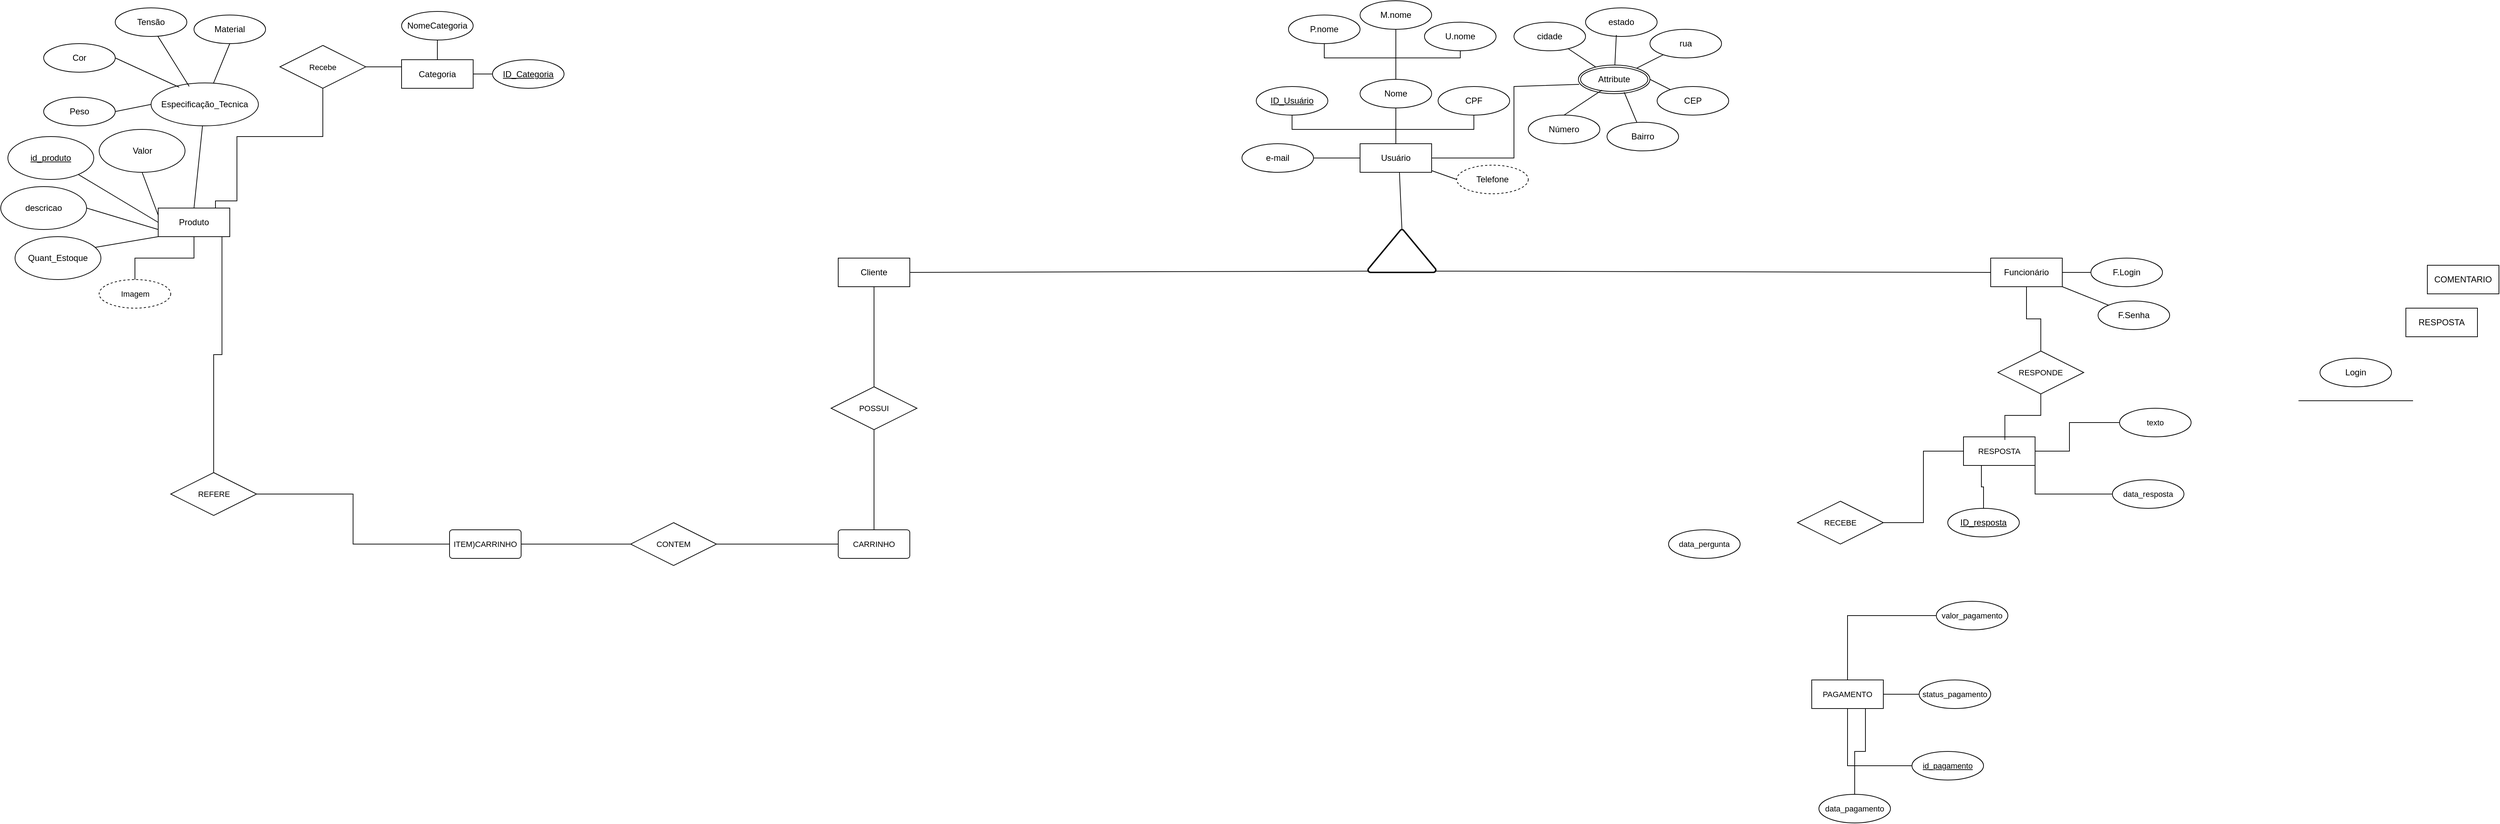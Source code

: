 <mxfile version="28.2.5">
  <diagram name="Página-1" id="8Iw2187nsq1q3JchT0BX">
    <mxGraphModel dx="3934" dy="1887" grid="1" gridSize="10" guides="1" tooltips="1" connect="1" arrows="1" fold="1" page="1" pageScale="1" pageWidth="827" pageHeight="1169" math="0" shadow="0">
      <root>
        <mxCell id="0" />
        <mxCell id="1" parent="0" />
        <mxCell id="1faiXJAvgo-RUqag78Xy-15" value="Cliente" style="whiteSpace=wrap;html=1;align=center;" vertex="1" parent="1">
          <mxGeometry x="-490" y="90" width="100" height="40" as="geometry" />
        </mxCell>
        <mxCell id="1faiXJAvgo-RUqag78Xy-151" style="edgeStyle=orthogonalEdgeStyle;shape=connector;rounded=0;orthogonalLoop=1;jettySize=auto;html=1;entryX=0.5;entryY=0;entryDx=0;entryDy=0;strokeColor=default;align=center;verticalAlign=middle;fontFamily=Helvetica;fontSize=11;fontColor=default;labelBackgroundColor=default;endArrow=none;endFill=0;" edge="1" parent="1" source="1faiXJAvgo-RUqag78Xy-16" target="1faiXJAvgo-RUqag78Xy-150">
          <mxGeometry relative="1" as="geometry" />
        </mxCell>
        <mxCell id="1faiXJAvgo-RUqag78Xy-16" value="Funcionário" style="whiteSpace=wrap;html=1;align=center;" vertex="1" parent="1">
          <mxGeometry x="1120" y="90" width="100" height="40" as="geometry" />
        </mxCell>
        <mxCell id="1faiXJAvgo-RUqag78Xy-19" value="" style="strokeWidth=2;html=1;shape=mxgraph.flowchart.extract_or_measurement;whiteSpace=wrap;" vertex="1" parent="1">
          <mxGeometry x="250" y="50" width="95" height="60" as="geometry" />
        </mxCell>
        <mxCell id="1faiXJAvgo-RUqag78Xy-21" value="" style="endArrow=none;html=1;rounded=0;entryX=1;entryY=0.5;entryDx=0;entryDy=0;exitX=0.01;exitY=0.97;exitDx=0;exitDy=0;exitPerimeter=0;" edge="1" parent="1" source="1faiXJAvgo-RUqag78Xy-19" target="1faiXJAvgo-RUqag78Xy-15">
          <mxGeometry relative="1" as="geometry">
            <mxPoint x="310" y="240" as="sourcePoint" />
            <mxPoint x="470" y="240" as="targetPoint" />
            <Array as="points" />
          </mxGeometry>
        </mxCell>
        <mxCell id="1faiXJAvgo-RUqag78Xy-22" value="" style="endArrow=none;html=1;rounded=0;entryX=0;entryY=0.5;entryDx=0;entryDy=0;exitX=0.99;exitY=0.97;exitDx=0;exitDy=0;exitPerimeter=0;" edge="1" parent="1" source="1faiXJAvgo-RUqag78Xy-19" target="1faiXJAvgo-RUqag78Xy-16">
          <mxGeometry relative="1" as="geometry">
            <mxPoint x="593" y="360" as="sourcePoint" />
            <mxPoint x="440" y="402" as="targetPoint" />
            <Array as="points" />
          </mxGeometry>
        </mxCell>
        <mxCell id="1faiXJAvgo-RUqag78Xy-33" value="Login" style="ellipse;whiteSpace=wrap;html=1;align=center;" vertex="1" parent="1">
          <mxGeometry x="1580" y="230" width="100" height="40" as="geometry" />
        </mxCell>
        <mxCell id="1faiXJAvgo-RUqag78Xy-35" value="" style="endArrow=none;html=1;rounded=0;" edge="1" parent="1">
          <mxGeometry relative="1" as="geometry">
            <mxPoint x="1550" y="289.5" as="sourcePoint" />
            <mxPoint x="1710" y="289.5" as="targetPoint" />
          </mxGeometry>
        </mxCell>
        <mxCell id="1faiXJAvgo-RUqag78Xy-42" value="F.Login" style="ellipse;whiteSpace=wrap;html=1;align=center;" vertex="1" parent="1">
          <mxGeometry x="1260" y="90" width="100" height="40" as="geometry" />
        </mxCell>
        <mxCell id="1faiXJAvgo-RUqag78Xy-43" value="F.Senha" style="ellipse;whiteSpace=wrap;html=1;align=center;" vertex="1" parent="1">
          <mxGeometry x="1270" y="150" width="100" height="40" as="geometry" />
        </mxCell>
        <mxCell id="1faiXJAvgo-RUqag78Xy-44" value="" style="endArrow=none;html=1;rounded=0;" edge="1" parent="1" source="1faiXJAvgo-RUqag78Xy-16" target="1faiXJAvgo-RUqag78Xy-42">
          <mxGeometry relative="1" as="geometry">
            <mxPoint x="1430" y="160" as="sourcePoint" />
            <mxPoint x="1590" y="160" as="targetPoint" />
          </mxGeometry>
        </mxCell>
        <mxCell id="1faiXJAvgo-RUqag78Xy-45" value="" style="endArrow=none;html=1;rounded=0;" edge="1" parent="1" source="1faiXJAvgo-RUqag78Xy-16" target="1faiXJAvgo-RUqag78Xy-43">
          <mxGeometry relative="1" as="geometry">
            <mxPoint x="1450" y="170" as="sourcePoint" />
            <mxPoint x="1610" y="170" as="targetPoint" />
          </mxGeometry>
        </mxCell>
        <mxCell id="1faiXJAvgo-RUqag78Xy-80" value="" style="group" vertex="1" connectable="0" parent="1">
          <mxGeometry x="74" y="-270" width="680" height="270" as="geometry" />
        </mxCell>
        <mxCell id="K9FTvfttwG23lP7I0Va7-1" value="Usuário" style="whiteSpace=wrap;html=1;align=center;" parent="1faiXJAvgo-RUqag78Xy-80" vertex="1">
          <mxGeometry x="165" y="200" width="100" height="40" as="geometry" />
        </mxCell>
        <mxCell id="1faiXJAvgo-RUqag78Xy-7" value="" style="group" vertex="1" connectable="0" parent="1faiXJAvgo-RUqag78Xy-80">
          <mxGeometry x="65" width="309" height="160" as="geometry" />
        </mxCell>
        <mxCell id="1faiXJAvgo-RUqag78Xy-4" style="edgeStyle=orthogonalEdgeStyle;rounded=0;orthogonalLoop=1;jettySize=auto;html=1;endArrow=none;endFill=0;" edge="1" parent="1faiXJAvgo-RUqag78Xy-7" source="K9FTvfttwG23lP7I0Va7-3" target="1faiXJAvgo-RUqag78Xy-3">
          <mxGeometry relative="1" as="geometry">
            <Array as="points">
              <mxPoint x="50" y="80" />
              <mxPoint x="150" y="80" />
            </Array>
          </mxGeometry>
        </mxCell>
        <mxCell id="K9FTvfttwG23lP7I0Va7-3" value="P.nome" style="ellipse;whiteSpace=wrap;html=1;align=center;" parent="1faiXJAvgo-RUqag78Xy-7" vertex="1">
          <mxGeometry y="20" width="100" height="40" as="geometry" />
        </mxCell>
        <mxCell id="1faiXJAvgo-RUqag78Xy-1" value="M.nome" style="ellipse;whiteSpace=wrap;html=1;align=center;" vertex="1" parent="1faiXJAvgo-RUqag78Xy-7">
          <mxGeometry x="100" width="100" height="40" as="geometry" />
        </mxCell>
        <mxCell id="1faiXJAvgo-RUqag78Xy-6" style="edgeStyle=orthogonalEdgeStyle;rounded=0;orthogonalLoop=1;jettySize=auto;html=1;entryX=0.5;entryY=0;entryDx=0;entryDy=0;endArrow=none;endFill=0;" edge="1" parent="1faiXJAvgo-RUqag78Xy-7" source="1faiXJAvgo-RUqag78Xy-2" target="1faiXJAvgo-RUqag78Xy-3">
          <mxGeometry relative="1" as="geometry">
            <Array as="points">
              <mxPoint x="240" y="80" />
              <mxPoint x="150" y="80" />
            </Array>
          </mxGeometry>
        </mxCell>
        <mxCell id="1faiXJAvgo-RUqag78Xy-2" value="U.nome" style="ellipse;whiteSpace=wrap;html=1;align=center;" vertex="1" parent="1faiXJAvgo-RUqag78Xy-7">
          <mxGeometry x="190" y="30" width="100" height="40" as="geometry" />
        </mxCell>
        <mxCell id="1faiXJAvgo-RUqag78Xy-3" value="Nome" style="ellipse;whiteSpace=wrap;html=1;align=center;" vertex="1" parent="1faiXJAvgo-RUqag78Xy-7">
          <mxGeometry x="100" y="110" width="100" height="40" as="geometry" />
        </mxCell>
        <mxCell id="1faiXJAvgo-RUqag78Xy-5" style="edgeStyle=orthogonalEdgeStyle;rounded=0;orthogonalLoop=1;jettySize=auto;html=1;endArrow=none;endFill=0;exitX=0.5;exitY=1;exitDx=0;exitDy=0;entryX=0.5;entryY=0;entryDx=0;entryDy=0;" edge="1" parent="1faiXJAvgo-RUqag78Xy-7" source="1faiXJAvgo-RUqag78Xy-1" target="1faiXJAvgo-RUqag78Xy-3">
          <mxGeometry relative="1" as="geometry">
            <mxPoint x="390" y="150" as="sourcePoint" />
            <mxPoint x="410" y="220" as="targetPoint" />
            <Array as="points">
              <mxPoint x="150" y="100" />
              <mxPoint x="150" y="100" />
            </Array>
          </mxGeometry>
        </mxCell>
        <mxCell id="1faiXJAvgo-RUqag78Xy-8" value="ID_Usuário" style="ellipse;whiteSpace=wrap;html=1;align=center;fontStyle=4" vertex="1" parent="1faiXJAvgo-RUqag78Xy-7">
          <mxGeometry x="-45" y="120" width="100" height="40" as="geometry" />
        </mxCell>
        <mxCell id="1faiXJAvgo-RUqag78Xy-9" value="CPF" style="ellipse;whiteSpace=wrap;html=1;align=center;" vertex="1" parent="1faiXJAvgo-RUqag78Xy-7">
          <mxGeometry x="209" y="120" width="100" height="40" as="geometry" />
        </mxCell>
        <mxCell id="1faiXJAvgo-RUqag78Xy-14" style="edgeStyle=orthogonalEdgeStyle;rounded=0;orthogonalLoop=1;jettySize=auto;html=1;endArrow=none;endFill=0;" edge="1" parent="1faiXJAvgo-RUqag78Xy-80" source="1faiXJAvgo-RUqag78Xy-9" target="K9FTvfttwG23lP7I0Va7-1">
          <mxGeometry relative="1" as="geometry">
            <Array as="points">
              <mxPoint x="324" y="180" />
              <mxPoint x="215" y="180" />
            </Array>
          </mxGeometry>
        </mxCell>
        <mxCell id="1faiXJAvgo-RUqag78Xy-12" style="edgeStyle=orthogonalEdgeStyle;rounded=0;orthogonalLoop=1;jettySize=auto;html=1;entryX=0;entryY=0.5;entryDx=0;entryDy=0;endArrow=none;endFill=0;" edge="1" parent="1faiXJAvgo-RUqag78Xy-80" source="1faiXJAvgo-RUqag78Xy-10" target="K9FTvfttwG23lP7I0Va7-1">
          <mxGeometry relative="1" as="geometry" />
        </mxCell>
        <mxCell id="1faiXJAvgo-RUqag78Xy-10" value="e-mail" style="ellipse;whiteSpace=wrap;html=1;align=center;" vertex="1" parent="1faiXJAvgo-RUqag78Xy-80">
          <mxGeometry y="200" width="100" height="40" as="geometry" />
        </mxCell>
        <mxCell id="1faiXJAvgo-RUqag78Xy-11" style="edgeStyle=orthogonalEdgeStyle;rounded=0;orthogonalLoop=1;jettySize=auto;html=1;entryX=0.5;entryY=0;entryDx=0;entryDy=0;endArrow=none;endFill=0;" edge="1" parent="1faiXJAvgo-RUqag78Xy-80" source="1faiXJAvgo-RUqag78Xy-3" target="K9FTvfttwG23lP7I0Va7-1">
          <mxGeometry relative="1" as="geometry" />
        </mxCell>
        <mxCell id="1faiXJAvgo-RUqag78Xy-13" style="edgeStyle=orthogonalEdgeStyle;rounded=0;orthogonalLoop=1;jettySize=auto;html=1;endArrow=none;endFill=0;" edge="1" parent="1faiXJAvgo-RUqag78Xy-80" source="1faiXJAvgo-RUqag78Xy-8" target="K9FTvfttwG23lP7I0Va7-1">
          <mxGeometry relative="1" as="geometry">
            <Array as="points">
              <mxPoint x="70" y="180" />
              <mxPoint x="215" y="180" />
            </Array>
          </mxGeometry>
        </mxCell>
        <mxCell id="1faiXJAvgo-RUqag78Xy-20" value="" style="endArrow=none;html=1;rounded=0;entryX=0.5;entryY=0;entryDx=0;entryDy=0;entryPerimeter=0;" edge="1" parent="1faiXJAvgo-RUqag78Xy-80" target="1faiXJAvgo-RUqag78Xy-19">
          <mxGeometry relative="1" as="geometry">
            <mxPoint x="220" y="240" as="sourcePoint" />
            <mxPoint x="330" y="240" as="targetPoint" />
          </mxGeometry>
        </mxCell>
        <mxCell id="1faiXJAvgo-RUqag78Xy-24" value="Attribute" style="ellipse;shape=doubleEllipse;margin=3;whiteSpace=wrap;html=1;align=center;" vertex="1" parent="1faiXJAvgo-RUqag78Xy-80">
          <mxGeometry x="470" y="90" width="100" height="40" as="geometry" />
        </mxCell>
        <mxCell id="1faiXJAvgo-RUqag78Xy-27" value="cidade" style="ellipse;whiteSpace=wrap;html=1;align=center;" vertex="1" parent="1faiXJAvgo-RUqag78Xy-80">
          <mxGeometry x="380" y="30" width="100" height="40" as="geometry" />
        </mxCell>
        <mxCell id="1faiXJAvgo-RUqag78Xy-28" value="estado" style="ellipse;whiteSpace=wrap;html=1;align=center;" vertex="1" parent="1faiXJAvgo-RUqag78Xy-80">
          <mxGeometry x="480" y="10" width="100" height="40" as="geometry" />
        </mxCell>
        <mxCell id="1faiXJAvgo-RUqag78Xy-29" value="rua" style="ellipse;whiteSpace=wrap;html=1;align=center;" vertex="1" parent="1faiXJAvgo-RUqag78Xy-80">
          <mxGeometry x="570" y="40" width="100" height="40" as="geometry" />
        </mxCell>
        <mxCell id="1faiXJAvgo-RUqag78Xy-30" value="Número" style="ellipse;whiteSpace=wrap;html=1;align=center;" vertex="1" parent="1faiXJAvgo-RUqag78Xy-80">
          <mxGeometry x="400" y="160" width="100" height="40" as="geometry" />
        </mxCell>
        <mxCell id="1faiXJAvgo-RUqag78Xy-31" value="Bairro" style="ellipse;whiteSpace=wrap;html=1;align=center;" vertex="1" parent="1faiXJAvgo-RUqag78Xy-80">
          <mxGeometry x="510" y="170" width="100" height="40" as="geometry" />
        </mxCell>
        <mxCell id="1faiXJAvgo-RUqag78Xy-32" value="CEP" style="ellipse;whiteSpace=wrap;html=1;align=center;" vertex="1" parent="1faiXJAvgo-RUqag78Xy-80">
          <mxGeometry x="580" y="120" width="100" height="40" as="geometry" />
        </mxCell>
        <mxCell id="1faiXJAvgo-RUqag78Xy-34" value="" style="endArrow=none;html=1;rounded=0;exitX=1;exitY=0.5;exitDx=0;exitDy=0;entryX=0.01;entryY=0.675;entryDx=0;entryDy=0;entryPerimeter=0;" edge="1" parent="1faiXJAvgo-RUqag78Xy-80" source="K9FTvfttwG23lP7I0Va7-1" target="1faiXJAvgo-RUqag78Xy-24">
          <mxGeometry relative="1" as="geometry">
            <mxPoint x="320" y="210" as="sourcePoint" />
            <mxPoint x="380" y="120" as="targetPoint" />
            <Array as="points">
              <mxPoint x="380" y="220" />
              <mxPoint x="380" y="120" />
            </Array>
          </mxGeometry>
        </mxCell>
        <mxCell id="1faiXJAvgo-RUqag78Xy-36" value="" style="endArrow=none;html=1;rounded=0;" edge="1" parent="1faiXJAvgo-RUqag78Xy-80" source="1faiXJAvgo-RUqag78Xy-27" target="1faiXJAvgo-RUqag78Xy-24">
          <mxGeometry relative="1" as="geometry">
            <mxPoint x="430" y="290" as="sourcePoint" />
            <mxPoint x="590" y="290" as="targetPoint" />
          </mxGeometry>
        </mxCell>
        <mxCell id="1faiXJAvgo-RUqag78Xy-37" value="" style="endArrow=none;html=1;rounded=0;exitX=0.43;exitY=0.95;exitDx=0;exitDy=0;exitPerimeter=0;" edge="1" parent="1faiXJAvgo-RUqag78Xy-80" source="1faiXJAvgo-RUqag78Xy-28" target="1faiXJAvgo-RUqag78Xy-24">
          <mxGeometry relative="1" as="geometry">
            <mxPoint x="470" y="260" as="sourcePoint" />
            <mxPoint x="630" y="260" as="targetPoint" />
          </mxGeometry>
        </mxCell>
        <mxCell id="1faiXJAvgo-RUqag78Xy-38" value="" style="endArrow=none;html=1;rounded=0;" edge="1" parent="1faiXJAvgo-RUqag78Xy-80" source="1faiXJAvgo-RUqag78Xy-29" target="1faiXJAvgo-RUqag78Xy-24">
          <mxGeometry relative="1" as="geometry">
            <mxPoint x="540" y="260" as="sourcePoint" />
            <mxPoint x="700" y="260" as="targetPoint" />
          </mxGeometry>
        </mxCell>
        <mxCell id="1faiXJAvgo-RUqag78Xy-39" value="" style="endArrow=none;html=1;rounded=0;entryX=1;entryY=0.5;entryDx=0;entryDy=0;" edge="1" parent="1faiXJAvgo-RUqag78Xy-80" source="1faiXJAvgo-RUqag78Xy-32" target="1faiXJAvgo-RUqag78Xy-24">
          <mxGeometry relative="1" as="geometry">
            <mxPoint x="470" y="250" as="sourcePoint" />
            <mxPoint x="630" y="250" as="targetPoint" />
          </mxGeometry>
        </mxCell>
        <mxCell id="1faiXJAvgo-RUqag78Xy-40" value="" style="endArrow=none;html=1;rounded=0;entryX=0.64;entryY=0.95;entryDx=0;entryDy=0;entryPerimeter=0;" edge="1" parent="1faiXJAvgo-RUqag78Xy-80" source="1faiXJAvgo-RUqag78Xy-31" target="1faiXJAvgo-RUqag78Xy-24">
          <mxGeometry relative="1" as="geometry">
            <mxPoint x="470" y="240" as="sourcePoint" />
            <mxPoint x="630" y="240" as="targetPoint" />
          </mxGeometry>
        </mxCell>
        <mxCell id="1faiXJAvgo-RUqag78Xy-41" value="" style="endArrow=none;html=1;rounded=0;exitX=0.5;exitY=0;exitDx=0;exitDy=0;entryX=0.33;entryY=0.875;entryDx=0;entryDy=0;entryPerimeter=0;" edge="1" parent="1faiXJAvgo-RUqag78Xy-80" source="1faiXJAvgo-RUqag78Xy-30" target="1faiXJAvgo-RUqag78Xy-24">
          <mxGeometry relative="1" as="geometry">
            <mxPoint x="470" y="230" as="sourcePoint" />
            <mxPoint x="630" y="230" as="targetPoint" />
          </mxGeometry>
        </mxCell>
        <mxCell id="1faiXJAvgo-RUqag78Xy-47" value="Telefone" style="ellipse;whiteSpace=wrap;html=1;align=center;dashed=1;" vertex="1" parent="1faiXJAvgo-RUqag78Xy-80">
          <mxGeometry x="300" y="230" width="100" height="40" as="geometry" />
        </mxCell>
        <mxCell id="1faiXJAvgo-RUqag78Xy-48" value="" style="endArrow=none;html=1;rounded=0;entryX=0;entryY=0.5;entryDx=0;entryDy=0;" edge="1" parent="1faiXJAvgo-RUqag78Xy-80" source="K9FTvfttwG23lP7I0Va7-1" target="1faiXJAvgo-RUqag78Xy-47">
          <mxGeometry relative="1" as="geometry">
            <mxPoint x="610" y="310" as="sourcePoint" />
            <mxPoint x="770" y="310" as="targetPoint" />
          </mxGeometry>
        </mxCell>
        <mxCell id="1faiXJAvgo-RUqag78Xy-101" value="COMENTARIO" style="whiteSpace=wrap;html=1;align=center;" vertex="1" parent="1">
          <mxGeometry x="1730" y="100" width="100" height="40" as="geometry" />
        </mxCell>
        <mxCell id="1faiXJAvgo-RUqag78Xy-103" value="RESPOSTA" style="whiteSpace=wrap;html=1;align=center;" vertex="1" parent="1">
          <mxGeometry x="1700" y="160" width="100" height="40" as="geometry" />
        </mxCell>
        <mxCell id="1faiXJAvgo-RUqag78Xy-194" style="edgeStyle=orthogonalEdgeStyle;shape=connector;rounded=0;orthogonalLoop=1;jettySize=auto;html=1;entryX=0.5;entryY=1;entryDx=0;entryDy=0;strokeColor=default;align=center;verticalAlign=middle;fontFamily=Helvetica;fontSize=11;fontColor=default;labelBackgroundColor=default;endArrow=none;endFill=0;" edge="1" parent="1" source="1faiXJAvgo-RUqag78Xy-118" target="1faiXJAvgo-RUqag78Xy-15">
          <mxGeometry relative="1" as="geometry" />
        </mxCell>
        <mxCell id="1faiXJAvgo-RUqag78Xy-118" value="POSSUI" style="shape=rhombus;perimeter=rhombusPerimeter;whiteSpace=wrap;html=1;align=center;fontFamily=Helvetica;fontSize=11;fontColor=default;labelBackgroundColor=default;" vertex="1" parent="1">
          <mxGeometry x="-500" y="270" width="120" height="60" as="geometry" />
        </mxCell>
        <mxCell id="1faiXJAvgo-RUqag78Xy-129" value="data_pergunta" style="ellipse;whiteSpace=wrap;html=1;align=center;fontFamily=Helvetica;fontSize=11;fontColor=default;labelBackgroundColor=default;" vertex="1" parent="1">
          <mxGeometry x="670" y="470" width="100" height="40" as="geometry" />
        </mxCell>
        <mxCell id="1faiXJAvgo-RUqag78Xy-133" value="" style="group;fontStyle=4" vertex="1" connectable="0" parent="1">
          <mxGeometry x="-1103" y="-242.5" width="240" height="150" as="geometry" />
        </mxCell>
        <mxCell id="1faiXJAvgo-RUqag78Xy-65" value="&lt;u&gt;ID_Categoria&lt;/u&gt;" style="ellipse;whiteSpace=wrap;html=1;align=center;" vertex="1" parent="1faiXJAvgo-RUqag78Xy-133">
          <mxGeometry x="130" y="55" width="100" height="40" as="geometry" />
        </mxCell>
        <mxCell id="1faiXJAvgo-RUqag78Xy-136" style="edgeStyle=orthogonalEdgeStyle;shape=connector;rounded=0;orthogonalLoop=1;jettySize=auto;html=1;entryX=0;entryY=0.25;entryDx=0;entryDy=0;strokeColor=default;align=center;verticalAlign=middle;fontFamily=Helvetica;fontSize=11;fontColor=default;labelBackgroundColor=default;endArrow=none;endFill=0;" edge="1" parent="1" source="1faiXJAvgo-RUqag78Xy-135" target="1faiXJAvgo-RUqag78Xy-63">
          <mxGeometry relative="1" as="geometry" />
        </mxCell>
        <mxCell id="1faiXJAvgo-RUqag78Xy-138" style="edgeStyle=orthogonalEdgeStyle;shape=connector;rounded=0;orthogonalLoop=1;jettySize=auto;html=1;entryX=0.944;entryY=0.025;entryDx=0;entryDy=0;strokeColor=default;align=center;verticalAlign=middle;fontFamily=Helvetica;fontSize=11;fontColor=default;labelBackgroundColor=default;endArrow=none;endFill=0;entryPerimeter=0;" edge="1" parent="1" source="1faiXJAvgo-RUqag78Xy-135" target="1faiXJAvgo-RUqag78Xy-53">
          <mxGeometry relative="1" as="geometry">
            <Array as="points">
              <mxPoint x="-1330" y="-80" />
              <mxPoint x="-1330" y="10" />
              <mxPoint x="-1360" y="10" />
              <mxPoint x="-1360" y="21" />
            </Array>
          </mxGeometry>
        </mxCell>
        <mxCell id="1faiXJAvgo-RUqag78Xy-135" value="Recebe" style="shape=rhombus;perimeter=rhombusPerimeter;whiteSpace=wrap;html=1;align=center;fontFamily=Helvetica;fontSize=11;fontColor=default;labelBackgroundColor=default;" vertex="1" parent="1">
          <mxGeometry x="-1270" y="-207.5" width="120" height="60" as="geometry" />
        </mxCell>
        <mxCell id="1faiXJAvgo-RUqag78Xy-148" value="" style="group" vertex="1" connectable="0" parent="1">
          <mxGeometry x="1060" y="300" width="340" height="180" as="geometry" />
        </mxCell>
        <mxCell id="1faiXJAvgo-RUqag78Xy-141" style="edgeStyle=orthogonalEdgeStyle;shape=connector;rounded=0;orthogonalLoop=1;jettySize=auto;html=1;entryX=0.25;entryY=1;entryDx=0;entryDy=0;strokeColor=default;align=center;verticalAlign=middle;fontFamily=Helvetica;fontSize=11;fontColor=default;labelBackgroundColor=default;endArrow=none;endFill=0;" edge="1" parent="1faiXJAvgo-RUqag78Xy-148" source="1faiXJAvgo-RUqag78Xy-79" target="1faiXJAvgo-RUqag78Xy-140">
          <mxGeometry relative="1" as="geometry" />
        </mxCell>
        <mxCell id="1faiXJAvgo-RUqag78Xy-79" value="&lt;u&gt;ID_resposta  &lt;/u&gt;" style="ellipse;whiteSpace=wrap;html=1;align=center;" vertex="1" parent="1faiXJAvgo-RUqag78Xy-148">
          <mxGeometry y="140" width="100" height="40" as="geometry" />
        </mxCell>
        <mxCell id="1faiXJAvgo-RUqag78Xy-140" value="RESPOSTA" style="whiteSpace=wrap;html=1;align=center;fontFamily=Helvetica;fontSize=11;fontColor=default;labelBackgroundColor=default;" vertex="1" parent="1faiXJAvgo-RUqag78Xy-148">
          <mxGeometry x="22" y="40" width="100" height="40" as="geometry" />
        </mxCell>
        <mxCell id="1faiXJAvgo-RUqag78Xy-143" style="edgeStyle=orthogonalEdgeStyle;shape=connector;rounded=0;orthogonalLoop=1;jettySize=auto;html=1;entryX=1;entryY=0.5;entryDx=0;entryDy=0;strokeColor=default;align=center;verticalAlign=middle;fontFamily=Helvetica;fontSize=11;fontColor=default;labelBackgroundColor=default;endArrow=none;endFill=0;exitX=0;exitY=0.5;exitDx=0;exitDy=0;" edge="1" parent="1faiXJAvgo-RUqag78Xy-148" source="1faiXJAvgo-RUqag78Xy-145" target="1faiXJAvgo-RUqag78Xy-140">
          <mxGeometry relative="1" as="geometry">
            <mxPoint x="222" y="105" as="targetPoint" />
            <mxPoint x="230" y="35" as="sourcePoint" />
            <Array as="points">
              <mxPoint x="170" y="20" />
              <mxPoint x="170" y="60" />
            </Array>
          </mxGeometry>
        </mxCell>
        <mxCell id="1faiXJAvgo-RUqag78Xy-145" value="texto" style="ellipse;whiteSpace=wrap;html=1;align=center;fontFamily=Helvetica;fontSize=11;fontColor=default;labelBackgroundColor=default;" vertex="1" parent="1faiXJAvgo-RUqag78Xy-148">
          <mxGeometry x="240" width="100" height="40" as="geometry" />
        </mxCell>
        <mxCell id="1faiXJAvgo-RUqag78Xy-147" style="edgeStyle=orthogonalEdgeStyle;shape=connector;rounded=0;orthogonalLoop=1;jettySize=auto;html=1;entryX=1;entryY=1;entryDx=0;entryDy=0;strokeColor=default;align=center;verticalAlign=middle;fontFamily=Helvetica;fontSize=11;fontColor=default;labelBackgroundColor=default;endArrow=none;endFill=0;" edge="1" parent="1faiXJAvgo-RUqag78Xy-148" source="1faiXJAvgo-RUqag78Xy-146" target="1faiXJAvgo-RUqag78Xy-140">
          <mxGeometry relative="1" as="geometry" />
        </mxCell>
        <mxCell id="1faiXJAvgo-RUqag78Xy-146" value="data_resposta" style="ellipse;whiteSpace=wrap;html=1;align=center;fontFamily=Helvetica;fontSize=11;fontColor=default;labelBackgroundColor=default;" vertex="1" parent="1faiXJAvgo-RUqag78Xy-148">
          <mxGeometry x="230" y="100" width="100" height="40" as="geometry" />
        </mxCell>
        <mxCell id="1faiXJAvgo-RUqag78Xy-149" value="RECEBE" style="shape=rhombus;perimeter=rhombusPerimeter;whiteSpace=wrap;html=1;align=center;fontFamily=Helvetica;fontSize=11;fontColor=default;labelBackgroundColor=default;" vertex="1" parent="1">
          <mxGeometry x="850" y="430" width="120" height="60" as="geometry" />
        </mxCell>
        <mxCell id="1faiXJAvgo-RUqag78Xy-150" value="RESPONDE " style="shape=rhombus;perimeter=rhombusPerimeter;whiteSpace=wrap;html=1;align=center;fontFamily=Helvetica;fontSize=11;fontColor=default;labelBackgroundColor=default;" vertex="1" parent="1">
          <mxGeometry x="1130" y="220" width="120" height="60" as="geometry" />
        </mxCell>
        <mxCell id="1faiXJAvgo-RUqag78Xy-152" style="edgeStyle=orthogonalEdgeStyle;shape=connector;rounded=0;orthogonalLoop=1;jettySize=auto;html=1;entryX=0.578;entryY=0.107;entryDx=0;entryDy=0;entryPerimeter=0;strokeColor=default;align=center;verticalAlign=middle;fontFamily=Helvetica;fontSize=11;fontColor=default;labelBackgroundColor=default;endArrow=none;endFill=0;" edge="1" parent="1" source="1faiXJAvgo-RUqag78Xy-150" target="1faiXJAvgo-RUqag78Xy-140">
          <mxGeometry relative="1" as="geometry" />
        </mxCell>
        <mxCell id="1faiXJAvgo-RUqag78Xy-153" style="edgeStyle=orthogonalEdgeStyle;shape=connector;rounded=0;orthogonalLoop=1;jettySize=auto;html=1;entryX=1;entryY=0.5;entryDx=0;entryDy=0;strokeColor=default;align=center;verticalAlign=middle;fontFamily=Helvetica;fontSize=11;fontColor=default;labelBackgroundColor=default;endArrow=none;endFill=0;" edge="1" parent="1" source="1faiXJAvgo-RUqag78Xy-140" target="1faiXJAvgo-RUqag78Xy-149">
          <mxGeometry relative="1" as="geometry" />
        </mxCell>
        <mxCell id="1faiXJAvgo-RUqag78Xy-159" style="edgeStyle=orthogonalEdgeStyle;shape=connector;rounded=0;orthogonalLoop=1;jettySize=auto;html=1;entryX=0.891;entryY=0.994;entryDx=0;entryDy=0;entryPerimeter=0;strokeColor=default;align=center;verticalAlign=middle;fontFamily=Helvetica;fontSize=11;fontColor=default;labelBackgroundColor=default;endArrow=none;endFill=0;exitX=0.5;exitY=0;exitDx=0;exitDy=0;" edge="1" parent="1" source="1faiXJAvgo-RUqag78Xy-201" target="1faiXJAvgo-RUqag78Xy-53">
          <mxGeometry relative="1" as="geometry">
            <mxPoint x="-1350.0" y="170.0" as="sourcePoint" />
          </mxGeometry>
        </mxCell>
        <mxCell id="1faiXJAvgo-RUqag78Xy-179" value="" style="group" vertex="1" connectable="0" parent="1">
          <mxGeometry x="870" y="570" width="274" height="310" as="geometry" />
        </mxCell>
        <mxCell id="1faiXJAvgo-RUqag78Xy-169" value="PAGAMENTO" style="whiteSpace=wrap;html=1;align=center;fontFamily=Helvetica;fontSize=11;fontColor=default;labelBackgroundColor=default;" vertex="1" parent="1faiXJAvgo-RUqag78Xy-179">
          <mxGeometry y="110" width="100" height="40" as="geometry" />
        </mxCell>
        <mxCell id="1faiXJAvgo-RUqag78Xy-175" style="edgeStyle=orthogonalEdgeStyle;shape=connector;rounded=0;orthogonalLoop=1;jettySize=auto;html=1;strokeColor=default;align=center;verticalAlign=middle;fontFamily=Helvetica;fontSize=11;fontColor=default;labelBackgroundColor=default;endArrow=none;endFill=0;" edge="1" parent="1faiXJAvgo-RUqag78Xy-179" source="1faiXJAvgo-RUqag78Xy-171" target="1faiXJAvgo-RUqag78Xy-169">
          <mxGeometry relative="1" as="geometry" />
        </mxCell>
        <mxCell id="1faiXJAvgo-RUqag78Xy-171" value="&lt;u&gt;id_pagamento &lt;/u&gt;" style="ellipse;whiteSpace=wrap;html=1;align=center;fontFamily=Helvetica;fontSize=11;fontColor=default;labelBackgroundColor=default;" vertex="1" parent="1faiXJAvgo-RUqag78Xy-179">
          <mxGeometry x="140" y="210" width="100" height="40" as="geometry" />
        </mxCell>
        <mxCell id="1faiXJAvgo-RUqag78Xy-176" style="edgeStyle=orthogonalEdgeStyle;shape=connector;rounded=0;orthogonalLoop=1;jettySize=auto;html=1;entryX=0.75;entryY=1;entryDx=0;entryDy=0;strokeColor=default;align=center;verticalAlign=middle;fontFamily=Helvetica;fontSize=11;fontColor=default;labelBackgroundColor=default;endArrow=none;endFill=0;" edge="1" parent="1faiXJAvgo-RUqag78Xy-179" source="1faiXJAvgo-RUqag78Xy-172" target="1faiXJAvgo-RUqag78Xy-169">
          <mxGeometry relative="1" as="geometry" />
        </mxCell>
        <mxCell id="1faiXJAvgo-RUqag78Xy-172" value="data_pagamento" style="ellipse;whiteSpace=wrap;html=1;align=center;fontFamily=Helvetica;fontSize=11;fontColor=default;labelBackgroundColor=default;" vertex="1" parent="1faiXJAvgo-RUqag78Xy-179">
          <mxGeometry x="10" y="270" width="100" height="40" as="geometry" />
        </mxCell>
        <mxCell id="1faiXJAvgo-RUqag78Xy-178" style="edgeStyle=orthogonalEdgeStyle;shape=connector;rounded=0;orthogonalLoop=1;jettySize=auto;html=1;strokeColor=default;align=center;verticalAlign=middle;fontFamily=Helvetica;fontSize=11;fontColor=default;labelBackgroundColor=default;endArrow=none;endFill=0;" edge="1" parent="1faiXJAvgo-RUqag78Xy-179" source="1faiXJAvgo-RUqag78Xy-173" target="1faiXJAvgo-RUqag78Xy-169">
          <mxGeometry relative="1" as="geometry" />
        </mxCell>
        <mxCell id="1faiXJAvgo-RUqag78Xy-173" value="valor_pagamento" style="ellipse;whiteSpace=wrap;html=1;align=center;fontFamily=Helvetica;fontSize=11;fontColor=default;labelBackgroundColor=default;" vertex="1" parent="1faiXJAvgo-RUqag78Xy-179">
          <mxGeometry x="174" width="100" height="40" as="geometry" />
        </mxCell>
        <mxCell id="1faiXJAvgo-RUqag78Xy-177" style="edgeStyle=orthogonalEdgeStyle;shape=connector;rounded=0;orthogonalLoop=1;jettySize=auto;html=1;entryX=1;entryY=0.5;entryDx=0;entryDy=0;strokeColor=default;align=center;verticalAlign=middle;fontFamily=Helvetica;fontSize=11;fontColor=default;labelBackgroundColor=default;endArrow=none;endFill=0;" edge="1" parent="1faiXJAvgo-RUqag78Xy-179" source="1faiXJAvgo-RUqag78Xy-174" target="1faiXJAvgo-RUqag78Xy-169">
          <mxGeometry relative="1" as="geometry" />
        </mxCell>
        <mxCell id="1faiXJAvgo-RUqag78Xy-174" value="status_pagamento" style="ellipse;whiteSpace=wrap;html=1;align=center;fontFamily=Helvetica;fontSize=11;fontColor=default;labelBackgroundColor=default;" vertex="1" parent="1faiXJAvgo-RUqag78Xy-179">
          <mxGeometry x="150" y="110" width="100" height="40" as="geometry" />
        </mxCell>
        <mxCell id="1faiXJAvgo-RUqag78Xy-75" value="" style="endArrow=none;html=1;rounded=0;exitX=0.5;exitY=0;exitDx=0;exitDy=0;" edge="1" parent="1" source="1faiXJAvgo-RUqag78Xy-53" target="1faiXJAvgo-RUqag78Xy-97">
          <mxGeometry relative="1" as="geometry">
            <mxPoint x="-820" y="170" as="sourcePoint" />
            <mxPoint x="-1084.8" y="60.07" as="targetPoint" />
          </mxGeometry>
        </mxCell>
        <mxCell id="1faiXJAvgo-RUqag78Xy-180" value="" style="group" vertex="1" connectable="0" parent="1">
          <mxGeometry x="-1600" y="-260" width="310" height="165" as="geometry" />
        </mxCell>
        <mxCell id="1faiXJAvgo-RUqag78Xy-97" value="Especificação_Tecnica" style="ellipse;whiteSpace=wrap;html=1;align=center;" vertex="1" parent="1faiXJAvgo-RUqag78Xy-180">
          <mxGeometry x="150" y="105" width="150" height="60" as="geometry" />
        </mxCell>
        <mxCell id="1faiXJAvgo-RUqag78Xy-81" value="Peso" style="ellipse;whiteSpace=wrap;html=1;align=center;" vertex="1" parent="1faiXJAvgo-RUqag78Xy-180">
          <mxGeometry y="125" width="100" height="40" as="geometry" />
        </mxCell>
        <mxCell id="1faiXJAvgo-RUqag78Xy-83" value="Cor" style="ellipse;whiteSpace=wrap;html=1;align=center;" vertex="1" parent="1faiXJAvgo-RUqag78Xy-180">
          <mxGeometry y="50" width="100" height="40" as="geometry" />
        </mxCell>
        <mxCell id="1faiXJAvgo-RUqag78Xy-84" value="Tensão" style="ellipse;whiteSpace=wrap;html=1;align=center;" vertex="1" parent="1faiXJAvgo-RUqag78Xy-180">
          <mxGeometry x="100" width="100" height="40" as="geometry" />
        </mxCell>
        <mxCell id="1faiXJAvgo-RUqag78Xy-85" value="Material" style="ellipse;whiteSpace=wrap;html=1;align=center;" vertex="1" parent="1faiXJAvgo-RUqag78Xy-180">
          <mxGeometry x="210" y="10" width="100" height="40" as="geometry" />
        </mxCell>
        <mxCell id="1faiXJAvgo-RUqag78Xy-88" value="" style="endArrow=none;html=1;rounded=0;exitX=0;exitY=0.5;exitDx=0;exitDy=0;entryX=1;entryY=0.5;entryDx=0;entryDy=0;" edge="1" parent="1faiXJAvgo-RUqag78Xy-180" source="1faiXJAvgo-RUqag78Xy-97" target="1faiXJAvgo-RUqag78Xy-81">
          <mxGeometry relative="1" as="geometry">
            <mxPoint x="399.32" y="271.86" as="sourcePoint" />
            <mxPoint x="595" y="320" as="targetPoint" />
          </mxGeometry>
        </mxCell>
        <mxCell id="1faiXJAvgo-RUqag78Xy-91" value="" style="endArrow=none;html=1;rounded=0;entryX=1;entryY=0.5;entryDx=0;entryDy=0;exitX=0.262;exitY=0.1;exitDx=0;exitDy=0;exitPerimeter=0;" edge="1" parent="1faiXJAvgo-RUqag78Xy-180" source="1faiXJAvgo-RUqag78Xy-97" target="1faiXJAvgo-RUqag78Xy-83">
          <mxGeometry relative="1" as="geometry">
            <mxPoint x="434.95" y="236.711" as="sourcePoint" />
            <mxPoint x="615" y="310" as="targetPoint" />
          </mxGeometry>
        </mxCell>
        <mxCell id="1faiXJAvgo-RUqag78Xy-90" value="" style="endArrow=none;html=1;rounded=0;exitX=0.355;exitY=0.08;exitDx=0;exitDy=0;entryX=0.593;entryY=0.983;entryDx=0;entryDy=0;entryPerimeter=0;exitPerimeter=0;" edge="1" parent="1faiXJAvgo-RUqag78Xy-180" source="1faiXJAvgo-RUqag78Xy-97" target="1faiXJAvgo-RUqag78Xy-84">
          <mxGeometry relative="1" as="geometry">
            <mxPoint x="472.59" y="234.34" as="sourcePoint" />
            <mxPoint x="615" y="310" as="targetPoint" />
          </mxGeometry>
        </mxCell>
        <mxCell id="1faiXJAvgo-RUqag78Xy-89" value="" style="endArrow=none;html=1;rounded=0;entryX=0.5;entryY=1;entryDx=0;entryDy=0;" edge="1" parent="1faiXJAvgo-RUqag78Xy-180" source="1faiXJAvgo-RUqag78Xy-97" target="1faiXJAvgo-RUqag78Xy-85">
          <mxGeometry relative="1" as="geometry">
            <mxPoint x="517.64" y="234.34" as="sourcePoint" />
            <mxPoint x="615" y="310" as="targetPoint" />
          </mxGeometry>
        </mxCell>
        <mxCell id="1faiXJAvgo-RUqag78Xy-63" value="Categoria" style="whiteSpace=wrap;html=1;align=center;" vertex="1" parent="1">
          <mxGeometry x="-1100" y="-187.5" width="100" height="40" as="geometry" />
        </mxCell>
        <mxCell id="1faiXJAvgo-RUqag78Xy-68" value="" style="endArrow=none;html=1;rounded=0;exitX=0.5;exitY=0;exitDx=0;exitDy=0;entryX=0.5;entryY=1;entryDx=0;entryDy=0;" edge="1" parent="1" source="1faiXJAvgo-RUqag78Xy-63" target="1faiXJAvgo-RUqag78Xy-64">
          <mxGeometry relative="1" as="geometry">
            <mxPoint x="-1130" y="10" as="sourcePoint" />
            <mxPoint x="-970" y="10" as="targetPoint" />
            <Array as="points">
              <mxPoint x="-1050" y="-200" />
            </Array>
          </mxGeometry>
        </mxCell>
        <mxCell id="1faiXJAvgo-RUqag78Xy-69" value="" style="endArrow=none;html=1;rounded=0;exitX=1;exitY=0.5;exitDx=0;exitDy=0;entryX=0;entryY=0.5;entryDx=0;entryDy=0;" edge="1" parent="1" source="1faiXJAvgo-RUqag78Xy-63" target="1faiXJAvgo-RUqag78Xy-65">
          <mxGeometry relative="1" as="geometry">
            <mxPoint x="-750" y="-170" as="sourcePoint" />
            <mxPoint x="-590" y="-170" as="targetPoint" />
          </mxGeometry>
        </mxCell>
        <mxCell id="1faiXJAvgo-RUqag78Xy-64" value="NomeCategoria" style="ellipse;whiteSpace=wrap;html=1;align=center;" vertex="1" parent="1">
          <mxGeometry x="-1100" y="-255" width="100" height="40" as="geometry" />
        </mxCell>
        <mxCell id="1faiXJAvgo-RUqag78Xy-56" value="Valor" style="ellipse;whiteSpace=wrap;html=1;align=center;" vertex="1" parent="1">
          <mxGeometry x="-1522.5" y="-90" width="120" height="60" as="geometry" />
        </mxCell>
        <mxCell id="1faiXJAvgo-RUqag78Xy-60" value="" style="endArrow=none;html=1;rounded=0;exitX=0.5;exitY=1;exitDx=0;exitDy=0;entryX=0;entryY=0.25;entryDx=0;entryDy=0;" edge="1" parent="1" source="1faiXJAvgo-RUqag78Xy-56" target="1faiXJAvgo-RUqag78Xy-53">
          <mxGeometry relative="1" as="geometry">
            <mxPoint x="-1100" y="60" as="sourcePoint" />
            <mxPoint x="-940" y="60" as="targetPoint" />
          </mxGeometry>
        </mxCell>
        <mxCell id="1faiXJAvgo-RUqag78Xy-54" value="id_produto " style="ellipse;whiteSpace=wrap;html=1;align=center;fontStyle=4;container=0;" vertex="1" parent="1">
          <mxGeometry x="-1650" y="-80" width="120" height="60" as="geometry" />
        </mxCell>
        <mxCell id="1faiXJAvgo-RUqag78Xy-58" value="" style="endArrow=none;html=1;rounded=0;entryX=0;entryY=0.5;entryDx=0;entryDy=0;" edge="1" parent="1" source="1faiXJAvgo-RUqag78Xy-54" target="1faiXJAvgo-RUqag78Xy-53">
          <mxGeometry relative="1" as="geometry">
            <mxPoint x="-1140" y="50" as="sourcePoint" />
            <mxPoint x="-980" y="50" as="targetPoint" />
          </mxGeometry>
        </mxCell>
        <mxCell id="1faiXJAvgo-RUqag78Xy-49" value="descricao " style="ellipse;whiteSpace=wrap;html=1;align=center;" vertex="1" parent="1">
          <mxGeometry x="-1660" y="-10" width="120" height="60" as="geometry" />
        </mxCell>
        <mxCell id="1faiXJAvgo-RUqag78Xy-53" value="Produto" style="whiteSpace=wrap;html=1;align=center;" vertex="1" parent="1">
          <mxGeometry x="-1440" y="20" width="100" height="40" as="geometry" />
        </mxCell>
        <mxCell id="1faiXJAvgo-RUqag78Xy-57" value="Quant_Estoque" style="ellipse;whiteSpace=wrap;html=1;align=center;" vertex="1" parent="1">
          <mxGeometry x="-1640" y="60" width="120" height="60" as="geometry" />
        </mxCell>
        <mxCell id="1faiXJAvgo-RUqag78Xy-59" value="" style="endArrow=none;html=1;rounded=0;entryX=1;entryY=0.5;entryDx=0;entryDy=0;" edge="1" parent="1" target="1faiXJAvgo-RUqag78Xy-49">
          <mxGeometry relative="1" as="geometry">
            <mxPoint x="-1440" y="50" as="sourcePoint" />
            <mxPoint x="-980" y="50" as="targetPoint" />
          </mxGeometry>
        </mxCell>
        <mxCell id="1faiXJAvgo-RUqag78Xy-61" value="" style="endArrow=none;html=1;rounded=0;exitX=0.933;exitY=0.25;exitDx=0;exitDy=0;entryX=0;entryY=1;entryDx=0;entryDy=0;exitPerimeter=0;" edge="1" parent="1" source="1faiXJAvgo-RUqag78Xy-57" target="1faiXJAvgo-RUqag78Xy-53">
          <mxGeometry relative="1" as="geometry">
            <mxPoint x="-1060" y="80" as="sourcePoint" />
            <mxPoint x="-900" y="80" as="targetPoint" />
          </mxGeometry>
        </mxCell>
        <mxCell id="1faiXJAvgo-RUqag78Xy-184" style="edgeStyle=orthogonalEdgeStyle;shape=connector;rounded=0;orthogonalLoop=1;jettySize=auto;html=1;strokeColor=default;align=center;verticalAlign=middle;fontFamily=Helvetica;fontSize=11;fontColor=default;labelBackgroundColor=default;endArrow=none;endFill=0;exitX=0.5;exitY=0;exitDx=0;exitDy=0;" edge="1" parent="1" source="1faiXJAvgo-RUqag78Xy-186" target="1faiXJAvgo-RUqag78Xy-53">
          <mxGeometry relative="1" as="geometry">
            <mxPoint x="-1480" y="110" as="sourcePoint" />
          </mxGeometry>
        </mxCell>
        <mxCell id="1faiXJAvgo-RUqag78Xy-186" value="Imagem" style="ellipse;whiteSpace=wrap;html=1;align=center;dashed=1;fontFamily=Helvetica;fontSize=11;fontColor=default;labelBackgroundColor=default;" vertex="1" parent="1">
          <mxGeometry x="-1522.5" y="120" width="100" height="40" as="geometry" />
        </mxCell>
        <mxCell id="1faiXJAvgo-RUqag78Xy-196" style="edgeStyle=orthogonalEdgeStyle;shape=connector;rounded=0;orthogonalLoop=1;jettySize=auto;html=1;entryX=0.5;entryY=1;entryDx=0;entryDy=0;strokeColor=default;align=center;verticalAlign=middle;fontFamily=Helvetica;fontSize=11;fontColor=default;labelBackgroundColor=default;endArrow=none;endFill=0;" edge="1" parent="1" source="1faiXJAvgo-RUqag78Xy-195" target="1faiXJAvgo-RUqag78Xy-118">
          <mxGeometry relative="1" as="geometry" />
        </mxCell>
        <mxCell id="1faiXJAvgo-RUqag78Xy-199" style="edgeStyle=orthogonalEdgeStyle;shape=connector;rounded=0;orthogonalLoop=1;jettySize=auto;html=1;entryX=1;entryY=0.5;entryDx=0;entryDy=0;strokeColor=default;align=center;verticalAlign=middle;fontFamily=Helvetica;fontSize=11;fontColor=default;labelBackgroundColor=default;endArrow=none;endFill=0;" edge="1" parent="1" source="1faiXJAvgo-RUqag78Xy-195" target="1faiXJAvgo-RUqag78Xy-198">
          <mxGeometry relative="1" as="geometry" />
        </mxCell>
        <mxCell id="1faiXJAvgo-RUqag78Xy-195" value="CARRINHO" style="rounded=1;arcSize=10;whiteSpace=wrap;html=1;align=center;fontFamily=Helvetica;fontSize=11;fontColor=default;labelBackgroundColor=default;" vertex="1" parent="1">
          <mxGeometry x="-490" y="470" width="100" height="40" as="geometry" />
        </mxCell>
        <mxCell id="1faiXJAvgo-RUqag78Xy-197" value="ITEM)CARRINHO" style="rounded=1;arcSize=10;whiteSpace=wrap;html=1;align=center;fontFamily=Helvetica;fontSize=11;fontColor=default;labelBackgroundColor=default;" vertex="1" parent="1">
          <mxGeometry x="-1033" y="470" width="100" height="40" as="geometry" />
        </mxCell>
        <mxCell id="1faiXJAvgo-RUqag78Xy-200" style="edgeStyle=orthogonalEdgeStyle;shape=connector;rounded=0;orthogonalLoop=1;jettySize=auto;html=1;strokeColor=default;align=center;verticalAlign=middle;fontFamily=Helvetica;fontSize=11;fontColor=default;labelBackgroundColor=default;endArrow=none;endFill=0;" edge="1" parent="1" source="1faiXJAvgo-RUqag78Xy-198" target="1faiXJAvgo-RUqag78Xy-197">
          <mxGeometry relative="1" as="geometry" />
        </mxCell>
        <mxCell id="1faiXJAvgo-RUqag78Xy-198" value="CONTEM" style="shape=rhombus;perimeter=rhombusPerimeter;whiteSpace=wrap;html=1;align=center;fontFamily=Helvetica;fontSize=11;fontColor=default;labelBackgroundColor=default;" vertex="1" parent="1">
          <mxGeometry x="-780" y="460" width="120" height="60" as="geometry" />
        </mxCell>
        <mxCell id="1faiXJAvgo-RUqag78Xy-202" style="edgeStyle=orthogonalEdgeStyle;shape=connector;rounded=0;orthogonalLoop=1;jettySize=auto;html=1;entryX=0;entryY=0.5;entryDx=0;entryDy=0;strokeColor=default;align=center;verticalAlign=middle;fontFamily=Helvetica;fontSize=11;fontColor=default;labelBackgroundColor=default;endArrow=none;endFill=0;" edge="1" parent="1" source="1faiXJAvgo-RUqag78Xy-201" target="1faiXJAvgo-RUqag78Xy-197">
          <mxGeometry relative="1" as="geometry" />
        </mxCell>
        <mxCell id="1faiXJAvgo-RUqag78Xy-201" value="REFERE" style="shape=rhombus;perimeter=rhombusPerimeter;whiteSpace=wrap;html=1;align=center;fontFamily=Helvetica;fontSize=11;fontColor=default;labelBackgroundColor=default;" vertex="1" parent="1">
          <mxGeometry x="-1422.5" y="390" width="120" height="60" as="geometry" />
        </mxCell>
      </root>
    </mxGraphModel>
  </diagram>
</mxfile>
